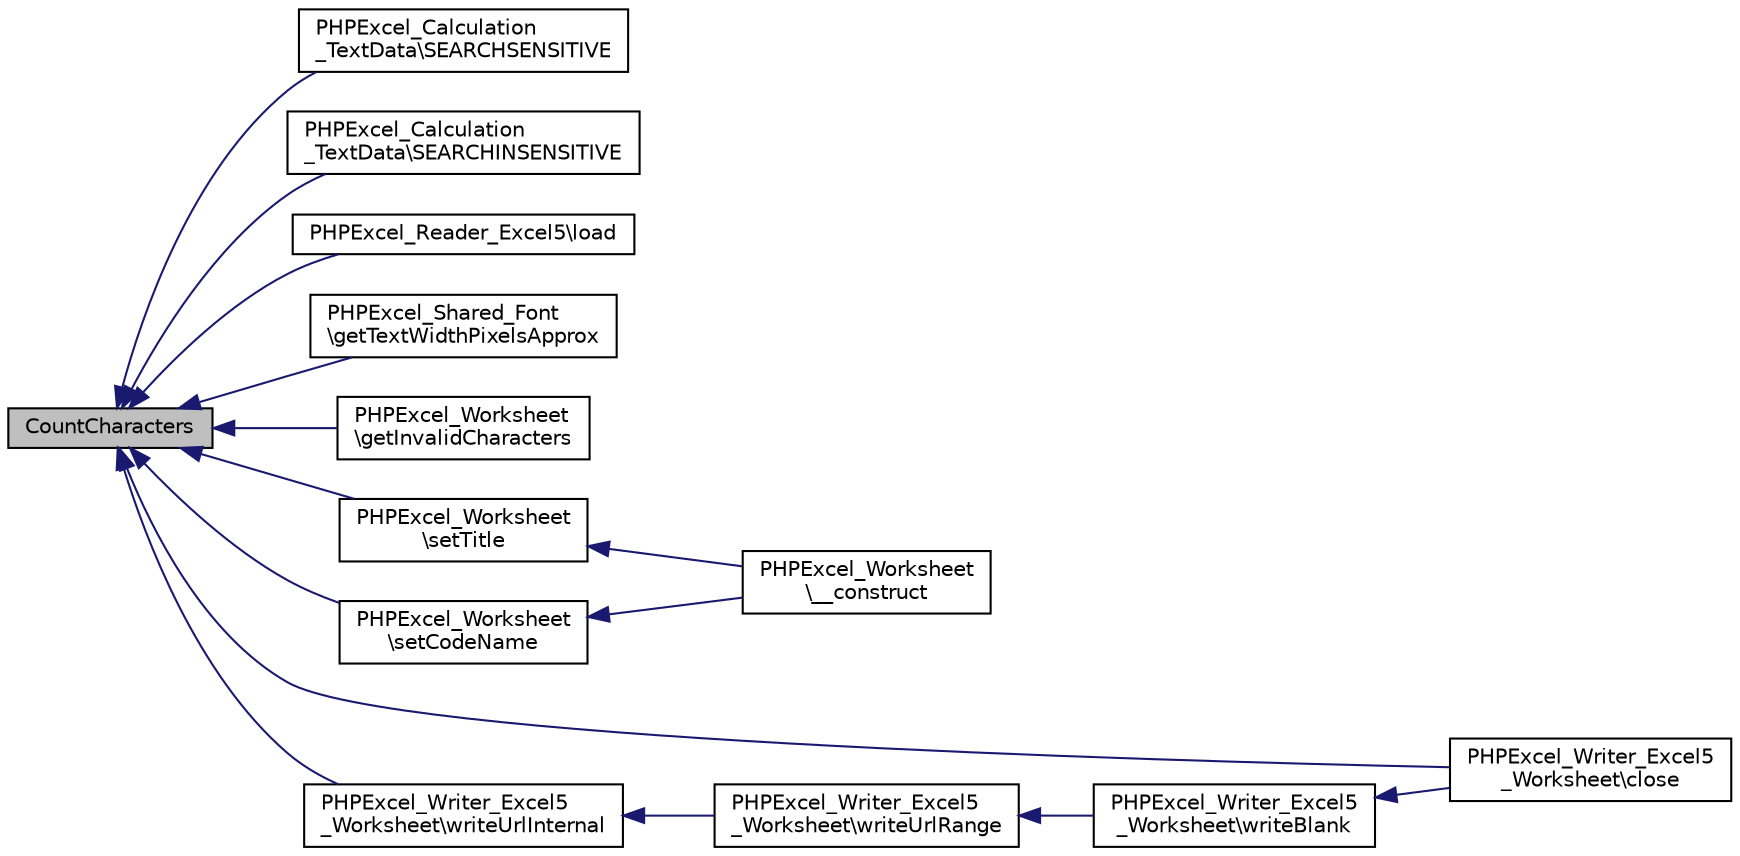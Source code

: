 digraph "CountCharacters"
{
  edge [fontname="Helvetica",fontsize="10",labelfontname="Helvetica",labelfontsize="10"];
  node [fontname="Helvetica",fontsize="10",shape=record];
  rankdir="LR";
  Node35 [label="CountCharacters",height=0.2,width=0.4,color="black", fillcolor="grey75", style="filled", fontcolor="black"];
  Node35 -> Node36 [dir="back",color="midnightblue",fontsize="10",style="solid",fontname="Helvetica"];
  Node36 [label="PHPExcel_Calculation\l_TextData\\SEARCHSENSITIVE",height=0.2,width=0.4,color="black", fillcolor="white", style="filled",URL="$class_p_h_p_excel___calculation___text_data.html#aa2d36eb4a671d8d1aeeaf73df709f5eb"];
  Node35 -> Node37 [dir="back",color="midnightblue",fontsize="10",style="solid",fontname="Helvetica"];
  Node37 [label="PHPExcel_Calculation\l_TextData\\SEARCHINSENSITIVE",height=0.2,width=0.4,color="black", fillcolor="white", style="filled",URL="$class_p_h_p_excel___calculation___text_data.html#a9721beab9c264c94a8c064b27c0f112e"];
  Node35 -> Node38 [dir="back",color="midnightblue",fontsize="10",style="solid",fontname="Helvetica"];
  Node38 [label="PHPExcel_Reader_Excel5\\load",height=0.2,width=0.4,color="black", fillcolor="white", style="filled",URL="$class_p_h_p_excel___reader___excel5.html#a138b94503ca4c44b510190c29d4f16fe"];
  Node35 -> Node39 [dir="back",color="midnightblue",fontsize="10",style="solid",fontname="Helvetica"];
  Node39 [label="PHPExcel_Shared_Font\l\\getTextWidthPixelsApprox",height=0.2,width=0.4,color="black", fillcolor="white", style="filled",URL="$class_p_h_p_excel___shared___font.html#a4e43780de673d6ec4d30ce569bf52d85"];
  Node35 -> Node40 [dir="back",color="midnightblue",fontsize="10",style="solid",fontname="Helvetica"];
  Node40 [label="PHPExcel_Worksheet\l\\getInvalidCharacters",height=0.2,width=0.4,color="black", fillcolor="white", style="filled",URL="$class_p_h_p_excel___worksheet.html#acfe8d5b9143967cba1475c9811aab5c8"];
  Node35 -> Node41 [dir="back",color="midnightblue",fontsize="10",style="solid",fontname="Helvetica"];
  Node41 [label="PHPExcel_Worksheet\l\\setTitle",height=0.2,width=0.4,color="black", fillcolor="white", style="filled",URL="$class_p_h_p_excel___worksheet.html#a1eae9d3f95e07d330846afef55ef67ff"];
  Node41 -> Node42 [dir="back",color="midnightblue",fontsize="10",style="solid",fontname="Helvetica"];
  Node42 [label="PHPExcel_Worksheet\l\\__construct",height=0.2,width=0.4,color="black", fillcolor="white", style="filled",URL="$class_p_h_p_excel___worksheet.html#aaa48e2ffa7f73575c9e3381337434316"];
  Node35 -> Node43 [dir="back",color="midnightblue",fontsize="10",style="solid",fontname="Helvetica"];
  Node43 [label="PHPExcel_Worksheet\l\\setCodeName",height=0.2,width=0.4,color="black", fillcolor="white", style="filled",URL="$class_p_h_p_excel___worksheet.html#addc3b51bdbcad4fb6f979aa442870138"];
  Node43 -> Node42 [dir="back",color="midnightblue",fontsize="10",style="solid",fontname="Helvetica"];
  Node35 -> Node44 [dir="back",color="midnightblue",fontsize="10",style="solid",fontname="Helvetica"];
  Node44 [label="PHPExcel_Writer_Excel5\l_Worksheet\\close",height=0.2,width=0.4,color="black", fillcolor="white", style="filled",URL="$class_p_h_p_excel___writer___excel5___worksheet.html#aa69c8bf1f1dcf4e72552efff1fe3e87e"];
  Node35 -> Node45 [dir="back",color="midnightblue",fontsize="10",style="solid",fontname="Helvetica"];
  Node45 [label="PHPExcel_Writer_Excel5\l_Worksheet\\writeUrlInternal",height=0.2,width=0.4,color="black", fillcolor="white", style="filled",URL="$class_p_h_p_excel___writer___excel5___worksheet.html#a14a92dd0e2fa8a0b1a6121485d14ac54"];
  Node45 -> Node46 [dir="back",color="midnightblue",fontsize="10",style="solid",fontname="Helvetica"];
  Node46 [label="PHPExcel_Writer_Excel5\l_Worksheet\\writeUrlRange",height=0.2,width=0.4,color="black", fillcolor="white", style="filled",URL="$class_p_h_p_excel___writer___excel5___worksheet.html#a28135390c214c0a8d35116149d82d1ec"];
  Node46 -> Node47 [dir="back",color="midnightblue",fontsize="10",style="solid",fontname="Helvetica"];
  Node47 [label="PHPExcel_Writer_Excel5\l_Worksheet\\writeBlank",height=0.2,width=0.4,color="black", fillcolor="white", style="filled",URL="$class_p_h_p_excel___writer___excel5___worksheet.html#a3a7ae50c1e55da42b92c09b85530bbac"];
  Node47 -> Node44 [dir="back",color="midnightblue",fontsize="10",style="solid",fontname="Helvetica"];
}
